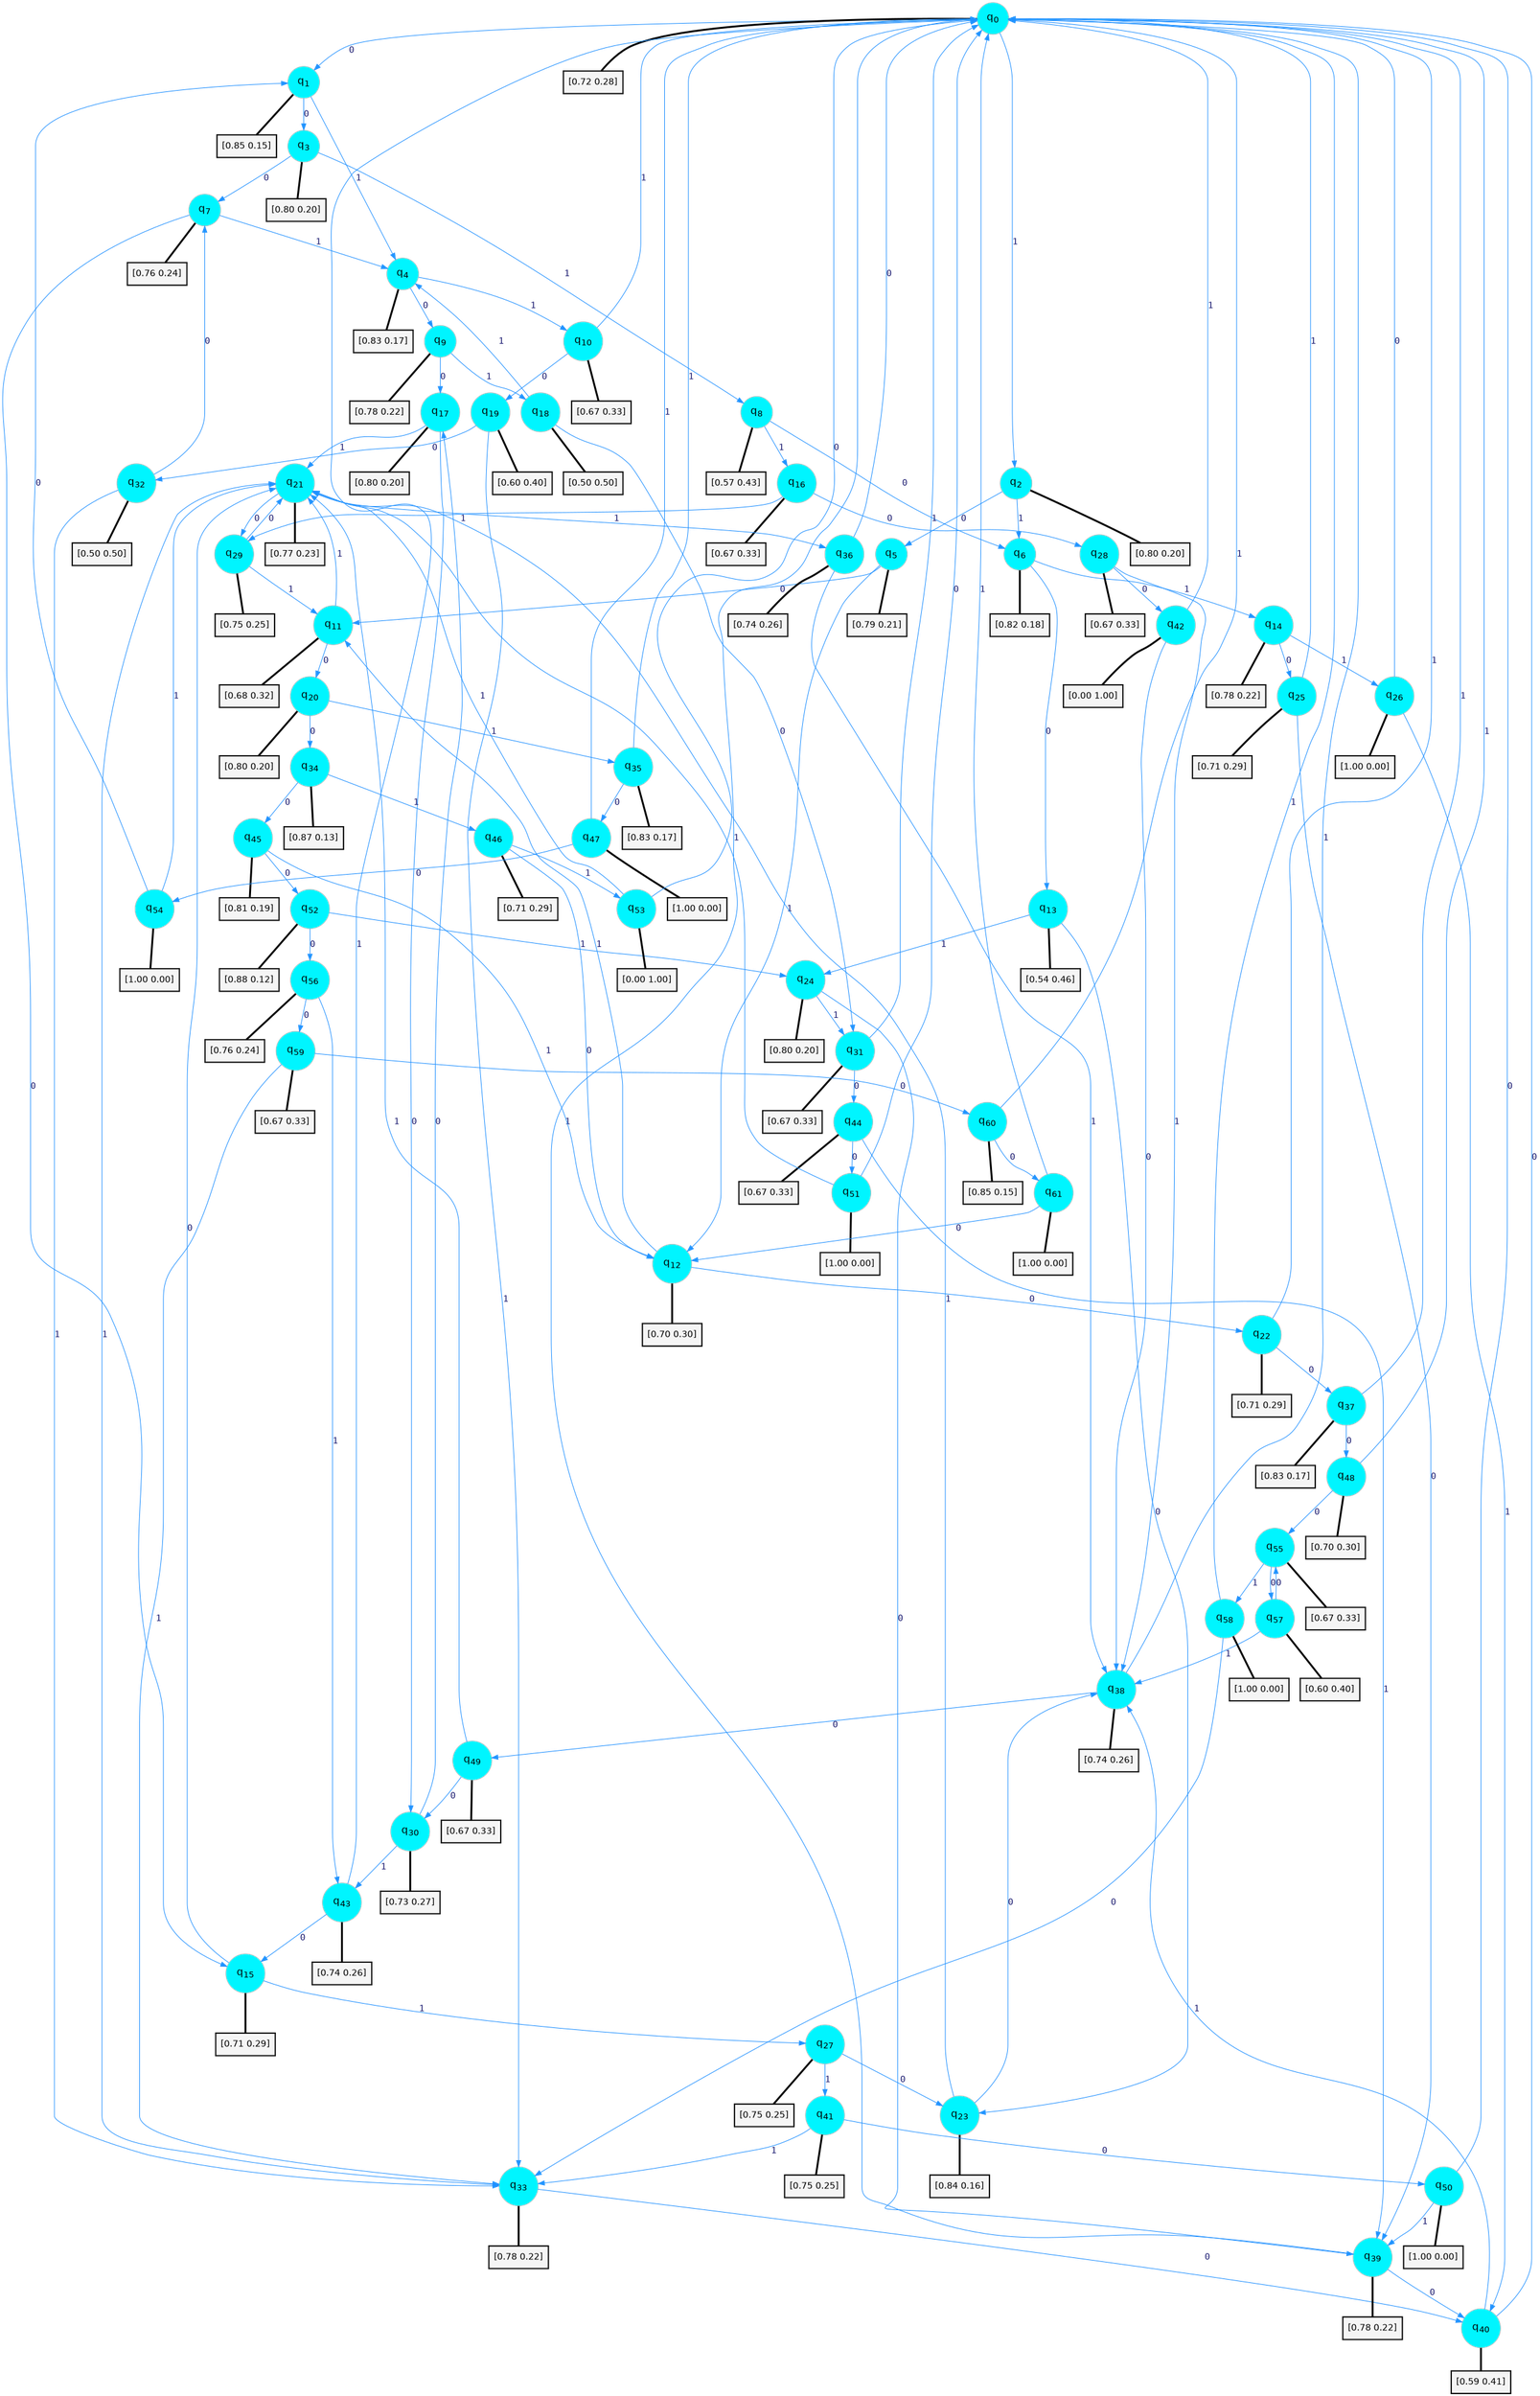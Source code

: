 digraph G {
graph [
bgcolor=transparent, dpi=300, rankdir=TD, size="40,25"];
node [
color=gray, fillcolor=turquoise1, fontcolor=black, fontname=Helvetica, fontsize=16, fontweight=bold, shape=circle, style=filled];
edge [
arrowsize=1, color=dodgerblue1, fontcolor=midnightblue, fontname=courier, fontweight=bold, penwidth=1, style=solid, weight=20];
0[label=<q<SUB>0</SUB>>];
1[label=<q<SUB>1</SUB>>];
2[label=<q<SUB>2</SUB>>];
3[label=<q<SUB>3</SUB>>];
4[label=<q<SUB>4</SUB>>];
5[label=<q<SUB>5</SUB>>];
6[label=<q<SUB>6</SUB>>];
7[label=<q<SUB>7</SUB>>];
8[label=<q<SUB>8</SUB>>];
9[label=<q<SUB>9</SUB>>];
10[label=<q<SUB>10</SUB>>];
11[label=<q<SUB>11</SUB>>];
12[label=<q<SUB>12</SUB>>];
13[label=<q<SUB>13</SUB>>];
14[label=<q<SUB>14</SUB>>];
15[label=<q<SUB>15</SUB>>];
16[label=<q<SUB>16</SUB>>];
17[label=<q<SUB>17</SUB>>];
18[label=<q<SUB>18</SUB>>];
19[label=<q<SUB>19</SUB>>];
20[label=<q<SUB>20</SUB>>];
21[label=<q<SUB>21</SUB>>];
22[label=<q<SUB>22</SUB>>];
23[label=<q<SUB>23</SUB>>];
24[label=<q<SUB>24</SUB>>];
25[label=<q<SUB>25</SUB>>];
26[label=<q<SUB>26</SUB>>];
27[label=<q<SUB>27</SUB>>];
28[label=<q<SUB>28</SUB>>];
29[label=<q<SUB>29</SUB>>];
30[label=<q<SUB>30</SUB>>];
31[label=<q<SUB>31</SUB>>];
32[label=<q<SUB>32</SUB>>];
33[label=<q<SUB>33</SUB>>];
34[label=<q<SUB>34</SUB>>];
35[label=<q<SUB>35</SUB>>];
36[label=<q<SUB>36</SUB>>];
37[label=<q<SUB>37</SUB>>];
38[label=<q<SUB>38</SUB>>];
39[label=<q<SUB>39</SUB>>];
40[label=<q<SUB>40</SUB>>];
41[label=<q<SUB>41</SUB>>];
42[label=<q<SUB>42</SUB>>];
43[label=<q<SUB>43</SUB>>];
44[label=<q<SUB>44</SUB>>];
45[label=<q<SUB>45</SUB>>];
46[label=<q<SUB>46</SUB>>];
47[label=<q<SUB>47</SUB>>];
48[label=<q<SUB>48</SUB>>];
49[label=<q<SUB>49</SUB>>];
50[label=<q<SUB>50</SUB>>];
51[label=<q<SUB>51</SUB>>];
52[label=<q<SUB>52</SUB>>];
53[label=<q<SUB>53</SUB>>];
54[label=<q<SUB>54</SUB>>];
55[label=<q<SUB>55</SUB>>];
56[label=<q<SUB>56</SUB>>];
57[label=<q<SUB>57</SUB>>];
58[label=<q<SUB>58</SUB>>];
59[label=<q<SUB>59</SUB>>];
60[label=<q<SUB>60</SUB>>];
61[label=<q<SUB>61</SUB>>];
62[label="[0.72 0.28]", shape=box,fontcolor=black, fontname=Helvetica, fontsize=14, penwidth=2, fillcolor=whitesmoke,color=black];
63[label="[0.85 0.15]", shape=box,fontcolor=black, fontname=Helvetica, fontsize=14, penwidth=2, fillcolor=whitesmoke,color=black];
64[label="[0.80 0.20]", shape=box,fontcolor=black, fontname=Helvetica, fontsize=14, penwidth=2, fillcolor=whitesmoke,color=black];
65[label="[0.80 0.20]", shape=box,fontcolor=black, fontname=Helvetica, fontsize=14, penwidth=2, fillcolor=whitesmoke,color=black];
66[label="[0.83 0.17]", shape=box,fontcolor=black, fontname=Helvetica, fontsize=14, penwidth=2, fillcolor=whitesmoke,color=black];
67[label="[0.79 0.21]", shape=box,fontcolor=black, fontname=Helvetica, fontsize=14, penwidth=2, fillcolor=whitesmoke,color=black];
68[label="[0.82 0.18]", shape=box,fontcolor=black, fontname=Helvetica, fontsize=14, penwidth=2, fillcolor=whitesmoke,color=black];
69[label="[0.76 0.24]", shape=box,fontcolor=black, fontname=Helvetica, fontsize=14, penwidth=2, fillcolor=whitesmoke,color=black];
70[label="[0.57 0.43]", shape=box,fontcolor=black, fontname=Helvetica, fontsize=14, penwidth=2, fillcolor=whitesmoke,color=black];
71[label="[0.78 0.22]", shape=box,fontcolor=black, fontname=Helvetica, fontsize=14, penwidth=2, fillcolor=whitesmoke,color=black];
72[label="[0.67 0.33]", shape=box,fontcolor=black, fontname=Helvetica, fontsize=14, penwidth=2, fillcolor=whitesmoke,color=black];
73[label="[0.68 0.32]", shape=box,fontcolor=black, fontname=Helvetica, fontsize=14, penwidth=2, fillcolor=whitesmoke,color=black];
74[label="[0.70 0.30]", shape=box,fontcolor=black, fontname=Helvetica, fontsize=14, penwidth=2, fillcolor=whitesmoke,color=black];
75[label="[0.54 0.46]", shape=box,fontcolor=black, fontname=Helvetica, fontsize=14, penwidth=2, fillcolor=whitesmoke,color=black];
76[label="[0.78 0.22]", shape=box,fontcolor=black, fontname=Helvetica, fontsize=14, penwidth=2, fillcolor=whitesmoke,color=black];
77[label="[0.71 0.29]", shape=box,fontcolor=black, fontname=Helvetica, fontsize=14, penwidth=2, fillcolor=whitesmoke,color=black];
78[label="[0.67 0.33]", shape=box,fontcolor=black, fontname=Helvetica, fontsize=14, penwidth=2, fillcolor=whitesmoke,color=black];
79[label="[0.80 0.20]", shape=box,fontcolor=black, fontname=Helvetica, fontsize=14, penwidth=2, fillcolor=whitesmoke,color=black];
80[label="[0.50 0.50]", shape=box,fontcolor=black, fontname=Helvetica, fontsize=14, penwidth=2, fillcolor=whitesmoke,color=black];
81[label="[0.60 0.40]", shape=box,fontcolor=black, fontname=Helvetica, fontsize=14, penwidth=2, fillcolor=whitesmoke,color=black];
82[label="[0.80 0.20]", shape=box,fontcolor=black, fontname=Helvetica, fontsize=14, penwidth=2, fillcolor=whitesmoke,color=black];
83[label="[0.77 0.23]", shape=box,fontcolor=black, fontname=Helvetica, fontsize=14, penwidth=2, fillcolor=whitesmoke,color=black];
84[label="[0.71 0.29]", shape=box,fontcolor=black, fontname=Helvetica, fontsize=14, penwidth=2, fillcolor=whitesmoke,color=black];
85[label="[0.84 0.16]", shape=box,fontcolor=black, fontname=Helvetica, fontsize=14, penwidth=2, fillcolor=whitesmoke,color=black];
86[label="[0.80 0.20]", shape=box,fontcolor=black, fontname=Helvetica, fontsize=14, penwidth=2, fillcolor=whitesmoke,color=black];
87[label="[0.71 0.29]", shape=box,fontcolor=black, fontname=Helvetica, fontsize=14, penwidth=2, fillcolor=whitesmoke,color=black];
88[label="[1.00 0.00]", shape=box,fontcolor=black, fontname=Helvetica, fontsize=14, penwidth=2, fillcolor=whitesmoke,color=black];
89[label="[0.75 0.25]", shape=box,fontcolor=black, fontname=Helvetica, fontsize=14, penwidth=2, fillcolor=whitesmoke,color=black];
90[label="[0.67 0.33]", shape=box,fontcolor=black, fontname=Helvetica, fontsize=14, penwidth=2, fillcolor=whitesmoke,color=black];
91[label="[0.75 0.25]", shape=box,fontcolor=black, fontname=Helvetica, fontsize=14, penwidth=2, fillcolor=whitesmoke,color=black];
92[label="[0.73 0.27]", shape=box,fontcolor=black, fontname=Helvetica, fontsize=14, penwidth=2, fillcolor=whitesmoke,color=black];
93[label="[0.67 0.33]", shape=box,fontcolor=black, fontname=Helvetica, fontsize=14, penwidth=2, fillcolor=whitesmoke,color=black];
94[label="[0.50 0.50]", shape=box,fontcolor=black, fontname=Helvetica, fontsize=14, penwidth=2, fillcolor=whitesmoke,color=black];
95[label="[0.78 0.22]", shape=box,fontcolor=black, fontname=Helvetica, fontsize=14, penwidth=2, fillcolor=whitesmoke,color=black];
96[label="[0.87 0.13]", shape=box,fontcolor=black, fontname=Helvetica, fontsize=14, penwidth=2, fillcolor=whitesmoke,color=black];
97[label="[0.83 0.17]", shape=box,fontcolor=black, fontname=Helvetica, fontsize=14, penwidth=2, fillcolor=whitesmoke,color=black];
98[label="[0.74 0.26]", shape=box,fontcolor=black, fontname=Helvetica, fontsize=14, penwidth=2, fillcolor=whitesmoke,color=black];
99[label="[0.83 0.17]", shape=box,fontcolor=black, fontname=Helvetica, fontsize=14, penwidth=2, fillcolor=whitesmoke,color=black];
100[label="[0.74 0.26]", shape=box,fontcolor=black, fontname=Helvetica, fontsize=14, penwidth=2, fillcolor=whitesmoke,color=black];
101[label="[0.78 0.22]", shape=box,fontcolor=black, fontname=Helvetica, fontsize=14, penwidth=2, fillcolor=whitesmoke,color=black];
102[label="[0.59 0.41]", shape=box,fontcolor=black, fontname=Helvetica, fontsize=14, penwidth=2, fillcolor=whitesmoke,color=black];
103[label="[0.75 0.25]", shape=box,fontcolor=black, fontname=Helvetica, fontsize=14, penwidth=2, fillcolor=whitesmoke,color=black];
104[label="[0.00 1.00]", shape=box,fontcolor=black, fontname=Helvetica, fontsize=14, penwidth=2, fillcolor=whitesmoke,color=black];
105[label="[0.74 0.26]", shape=box,fontcolor=black, fontname=Helvetica, fontsize=14, penwidth=2, fillcolor=whitesmoke,color=black];
106[label="[0.67 0.33]", shape=box,fontcolor=black, fontname=Helvetica, fontsize=14, penwidth=2, fillcolor=whitesmoke,color=black];
107[label="[0.81 0.19]", shape=box,fontcolor=black, fontname=Helvetica, fontsize=14, penwidth=2, fillcolor=whitesmoke,color=black];
108[label="[0.71 0.29]", shape=box,fontcolor=black, fontname=Helvetica, fontsize=14, penwidth=2, fillcolor=whitesmoke,color=black];
109[label="[1.00 0.00]", shape=box,fontcolor=black, fontname=Helvetica, fontsize=14, penwidth=2, fillcolor=whitesmoke,color=black];
110[label="[0.70 0.30]", shape=box,fontcolor=black, fontname=Helvetica, fontsize=14, penwidth=2, fillcolor=whitesmoke,color=black];
111[label="[0.67 0.33]", shape=box,fontcolor=black, fontname=Helvetica, fontsize=14, penwidth=2, fillcolor=whitesmoke,color=black];
112[label="[1.00 0.00]", shape=box,fontcolor=black, fontname=Helvetica, fontsize=14, penwidth=2, fillcolor=whitesmoke,color=black];
113[label="[1.00 0.00]", shape=box,fontcolor=black, fontname=Helvetica, fontsize=14, penwidth=2, fillcolor=whitesmoke,color=black];
114[label="[0.88 0.12]", shape=box,fontcolor=black, fontname=Helvetica, fontsize=14, penwidth=2, fillcolor=whitesmoke,color=black];
115[label="[0.00 1.00]", shape=box,fontcolor=black, fontname=Helvetica, fontsize=14, penwidth=2, fillcolor=whitesmoke,color=black];
116[label="[1.00 0.00]", shape=box,fontcolor=black, fontname=Helvetica, fontsize=14, penwidth=2, fillcolor=whitesmoke,color=black];
117[label="[0.67 0.33]", shape=box,fontcolor=black, fontname=Helvetica, fontsize=14, penwidth=2, fillcolor=whitesmoke,color=black];
118[label="[0.76 0.24]", shape=box,fontcolor=black, fontname=Helvetica, fontsize=14, penwidth=2, fillcolor=whitesmoke,color=black];
119[label="[0.60 0.40]", shape=box,fontcolor=black, fontname=Helvetica, fontsize=14, penwidth=2, fillcolor=whitesmoke,color=black];
120[label="[1.00 0.00]", shape=box,fontcolor=black, fontname=Helvetica, fontsize=14, penwidth=2, fillcolor=whitesmoke,color=black];
121[label="[0.67 0.33]", shape=box,fontcolor=black, fontname=Helvetica, fontsize=14, penwidth=2, fillcolor=whitesmoke,color=black];
122[label="[0.85 0.15]", shape=box,fontcolor=black, fontname=Helvetica, fontsize=14, penwidth=2, fillcolor=whitesmoke,color=black];
123[label="[1.00 0.00]", shape=box,fontcolor=black, fontname=Helvetica, fontsize=14, penwidth=2, fillcolor=whitesmoke,color=black];
0->1 [label=0];
0->2 [label=1];
0->62 [arrowhead=none, penwidth=3,color=black];
1->3 [label=0];
1->4 [label=1];
1->63 [arrowhead=none, penwidth=3,color=black];
2->5 [label=0];
2->6 [label=1];
2->64 [arrowhead=none, penwidth=3,color=black];
3->7 [label=0];
3->8 [label=1];
3->65 [arrowhead=none, penwidth=3,color=black];
4->9 [label=0];
4->10 [label=1];
4->66 [arrowhead=none, penwidth=3,color=black];
5->11 [label=0];
5->12 [label=1];
5->67 [arrowhead=none, penwidth=3,color=black];
6->13 [label=0];
6->14 [label=1];
6->68 [arrowhead=none, penwidth=3,color=black];
7->15 [label=0];
7->4 [label=1];
7->69 [arrowhead=none, penwidth=3,color=black];
8->6 [label=0];
8->16 [label=1];
8->70 [arrowhead=none, penwidth=3,color=black];
9->17 [label=0];
9->18 [label=1];
9->71 [arrowhead=none, penwidth=3,color=black];
10->19 [label=0];
10->0 [label=1];
10->72 [arrowhead=none, penwidth=3,color=black];
11->20 [label=0];
11->21 [label=1];
11->73 [arrowhead=none, penwidth=3,color=black];
12->22 [label=0];
12->11 [label=1];
12->74 [arrowhead=none, penwidth=3,color=black];
13->23 [label=0];
13->24 [label=1];
13->75 [arrowhead=none, penwidth=3,color=black];
14->25 [label=0];
14->26 [label=1];
14->76 [arrowhead=none, penwidth=3,color=black];
15->21 [label=0];
15->27 [label=1];
15->77 [arrowhead=none, penwidth=3,color=black];
16->28 [label=0];
16->29 [label=1];
16->78 [arrowhead=none, penwidth=3,color=black];
17->30 [label=0];
17->21 [label=1];
17->79 [arrowhead=none, penwidth=3,color=black];
18->31 [label=0];
18->4 [label=1];
18->80 [arrowhead=none, penwidth=3,color=black];
19->32 [label=0];
19->33 [label=1];
19->81 [arrowhead=none, penwidth=3,color=black];
20->34 [label=0];
20->35 [label=1];
20->82 [arrowhead=none, penwidth=3,color=black];
21->29 [label=0];
21->36 [label=1];
21->83 [arrowhead=none, penwidth=3,color=black];
22->37 [label=0];
22->0 [label=1];
22->84 [arrowhead=none, penwidth=3,color=black];
23->38 [label=0];
23->21 [label=1];
23->85 [arrowhead=none, penwidth=3,color=black];
24->39 [label=0];
24->31 [label=1];
24->86 [arrowhead=none, penwidth=3,color=black];
25->39 [label=0];
25->0 [label=1];
25->87 [arrowhead=none, penwidth=3,color=black];
26->0 [label=0];
26->40 [label=1];
26->88 [arrowhead=none, penwidth=3,color=black];
27->23 [label=0];
27->41 [label=1];
27->89 [arrowhead=none, penwidth=3,color=black];
28->42 [label=0];
28->38 [label=1];
28->90 [arrowhead=none, penwidth=3,color=black];
29->21 [label=0];
29->11 [label=1];
29->91 [arrowhead=none, penwidth=3,color=black];
30->17 [label=0];
30->43 [label=1];
30->92 [arrowhead=none, penwidth=3,color=black];
31->44 [label=0];
31->0 [label=1];
31->93 [arrowhead=none, penwidth=3,color=black];
32->7 [label=0];
32->33 [label=1];
32->94 [arrowhead=none, penwidth=3,color=black];
33->40 [label=0];
33->21 [label=1];
33->95 [arrowhead=none, penwidth=3,color=black];
34->45 [label=0];
34->46 [label=1];
34->96 [arrowhead=none, penwidth=3,color=black];
35->47 [label=0];
35->0 [label=1];
35->97 [arrowhead=none, penwidth=3,color=black];
36->0 [label=0];
36->38 [label=1];
36->98 [arrowhead=none, penwidth=3,color=black];
37->48 [label=0];
37->0 [label=1];
37->99 [arrowhead=none, penwidth=3,color=black];
38->49 [label=0];
38->0 [label=1];
38->100 [arrowhead=none, penwidth=3,color=black];
39->40 [label=0];
39->0 [label=1];
39->101 [arrowhead=none, penwidth=3,color=black];
40->0 [label=0];
40->38 [label=1];
40->102 [arrowhead=none, penwidth=3,color=black];
41->50 [label=0];
41->33 [label=1];
41->103 [arrowhead=none, penwidth=3,color=black];
42->38 [label=0];
42->0 [label=1];
42->104 [arrowhead=none, penwidth=3,color=black];
43->15 [label=0];
43->0 [label=1];
43->105 [arrowhead=none, penwidth=3,color=black];
44->51 [label=0];
44->39 [label=1];
44->106 [arrowhead=none, penwidth=3,color=black];
45->52 [label=0];
45->12 [label=1];
45->107 [arrowhead=none, penwidth=3,color=black];
46->12 [label=0];
46->53 [label=1];
46->108 [arrowhead=none, penwidth=3,color=black];
47->54 [label=0];
47->0 [label=1];
47->109 [arrowhead=none, penwidth=3,color=black];
48->55 [label=0];
48->0 [label=1];
48->110 [arrowhead=none, penwidth=3,color=black];
49->30 [label=0];
49->21 [label=1];
49->111 [arrowhead=none, penwidth=3,color=black];
50->0 [label=0];
50->39 [label=1];
50->112 [arrowhead=none, penwidth=3,color=black];
51->0 [label=0];
51->21 [label=1];
51->113 [arrowhead=none, penwidth=3,color=black];
52->56 [label=0];
52->24 [label=1];
52->114 [arrowhead=none, penwidth=3,color=black];
53->0 [label=0];
53->21 [label=1];
53->115 [arrowhead=none, penwidth=3,color=black];
54->1 [label=0];
54->21 [label=1];
54->116 [arrowhead=none, penwidth=3,color=black];
55->57 [label=0];
55->58 [label=1];
55->117 [arrowhead=none, penwidth=3,color=black];
56->59 [label=0];
56->43 [label=1];
56->118 [arrowhead=none, penwidth=3,color=black];
57->55 [label=0];
57->38 [label=1];
57->119 [arrowhead=none, penwidth=3,color=black];
58->33 [label=0];
58->0 [label=1];
58->120 [arrowhead=none, penwidth=3,color=black];
59->60 [label=0];
59->33 [label=1];
59->121 [arrowhead=none, penwidth=3,color=black];
60->61 [label=0];
60->0 [label=1];
60->122 [arrowhead=none, penwidth=3,color=black];
61->12 [label=0];
61->0 [label=1];
61->123 [arrowhead=none, penwidth=3,color=black];
}
